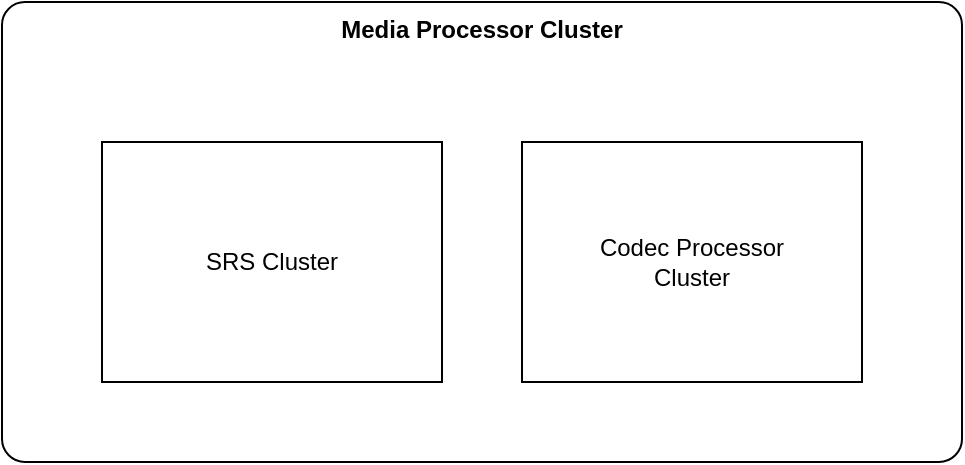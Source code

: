 <mxfile version="28.1.1">
  <diagram name="Page-1" id="bSFZUdOF6E84jAVo828M">
    <mxGraphModel dx="916" dy="504" grid="1" gridSize="10" guides="1" tooltips="1" connect="1" arrows="1" fold="1" page="1" pageScale="1" pageWidth="850" pageHeight="1100" math="0" shadow="0">
      <root>
        <mxCell id="0" />
        <mxCell id="1" parent="0" />
        <mxCell id="A502C23WNemQoPgt_eVU-1" value="Media Processor Cluster" style="rounded=1;whiteSpace=wrap;html=1;verticalAlign=top;arcSize=5;fontStyle=1" vertex="1" parent="1">
          <mxGeometry x="210" y="100" width="480" height="230" as="geometry" />
        </mxCell>
        <mxCell id="A502C23WNemQoPgt_eVU-3" value="SRS Cluster" style="rounded=0;whiteSpace=wrap;html=1;" vertex="1" parent="1">
          <mxGeometry x="260" y="170" width="170" height="120" as="geometry" />
        </mxCell>
        <mxCell id="A502C23WNemQoPgt_eVU-4" value="Codec Processor&lt;br&gt;Cluster" style="rounded=0;whiteSpace=wrap;html=1;" vertex="1" parent="1">
          <mxGeometry x="470" y="170" width="170" height="120" as="geometry" />
        </mxCell>
      </root>
    </mxGraphModel>
  </diagram>
</mxfile>
